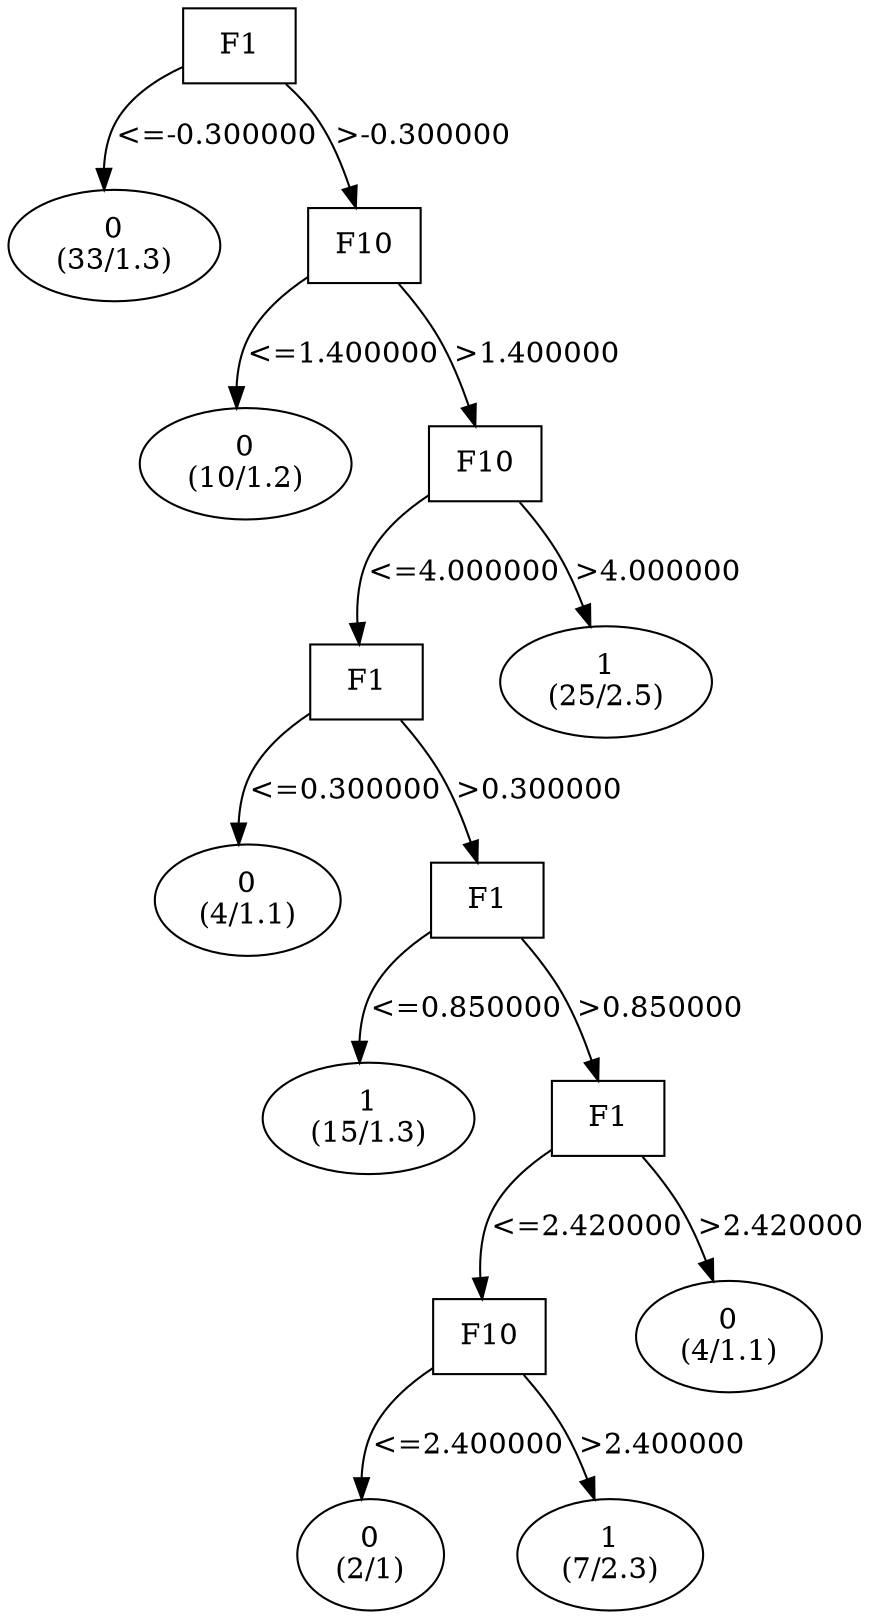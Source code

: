 digraph YaDT {
n0 [ shape=box, label="F1\n"]
n0 -> n1 [label="<=-0.300000"]
n1 [ shape=ellipse, label="0\n(33/1.3)"]
n0 -> n2 [label=">-0.300000"]
n2 [ shape=box, label="F10\n"]
n2 -> n3 [label="<=1.400000"]
n3 [ shape=ellipse, label="0\n(10/1.2)"]
n2 -> n4 [label=">1.400000"]
n4 [ shape=box, label="F10\n"]
n4 -> n5 [label="<=4.000000"]
n5 [ shape=box, label="F1\n"]
n5 -> n6 [label="<=0.300000"]
n6 [ shape=ellipse, label="0\n(4/1.1)"]
n5 -> n7 [label=">0.300000"]
n7 [ shape=box, label="F1\n"]
n7 -> n8 [label="<=0.850000"]
n8 [ shape=ellipse, label="1\n(15/1.3)"]
n7 -> n9 [label=">0.850000"]
n9 [ shape=box, label="F1\n"]
n9 -> n10 [label="<=2.420000"]
n10 [ shape=box, label="F10\n"]
n10 -> n11 [label="<=2.400000"]
n11 [ shape=ellipse, label="0\n(2/1)"]
n10 -> n12 [label=">2.400000"]
n12 [ shape=ellipse, label="1\n(7/2.3)"]
n9 -> n14 [label=">2.420000"]
n14 [ shape=ellipse, label="0\n(4/1.1)"]
n4 -> n18 [label=">4.000000"]
n18 [ shape=ellipse, label="1\n(25/2.5)"]
}
